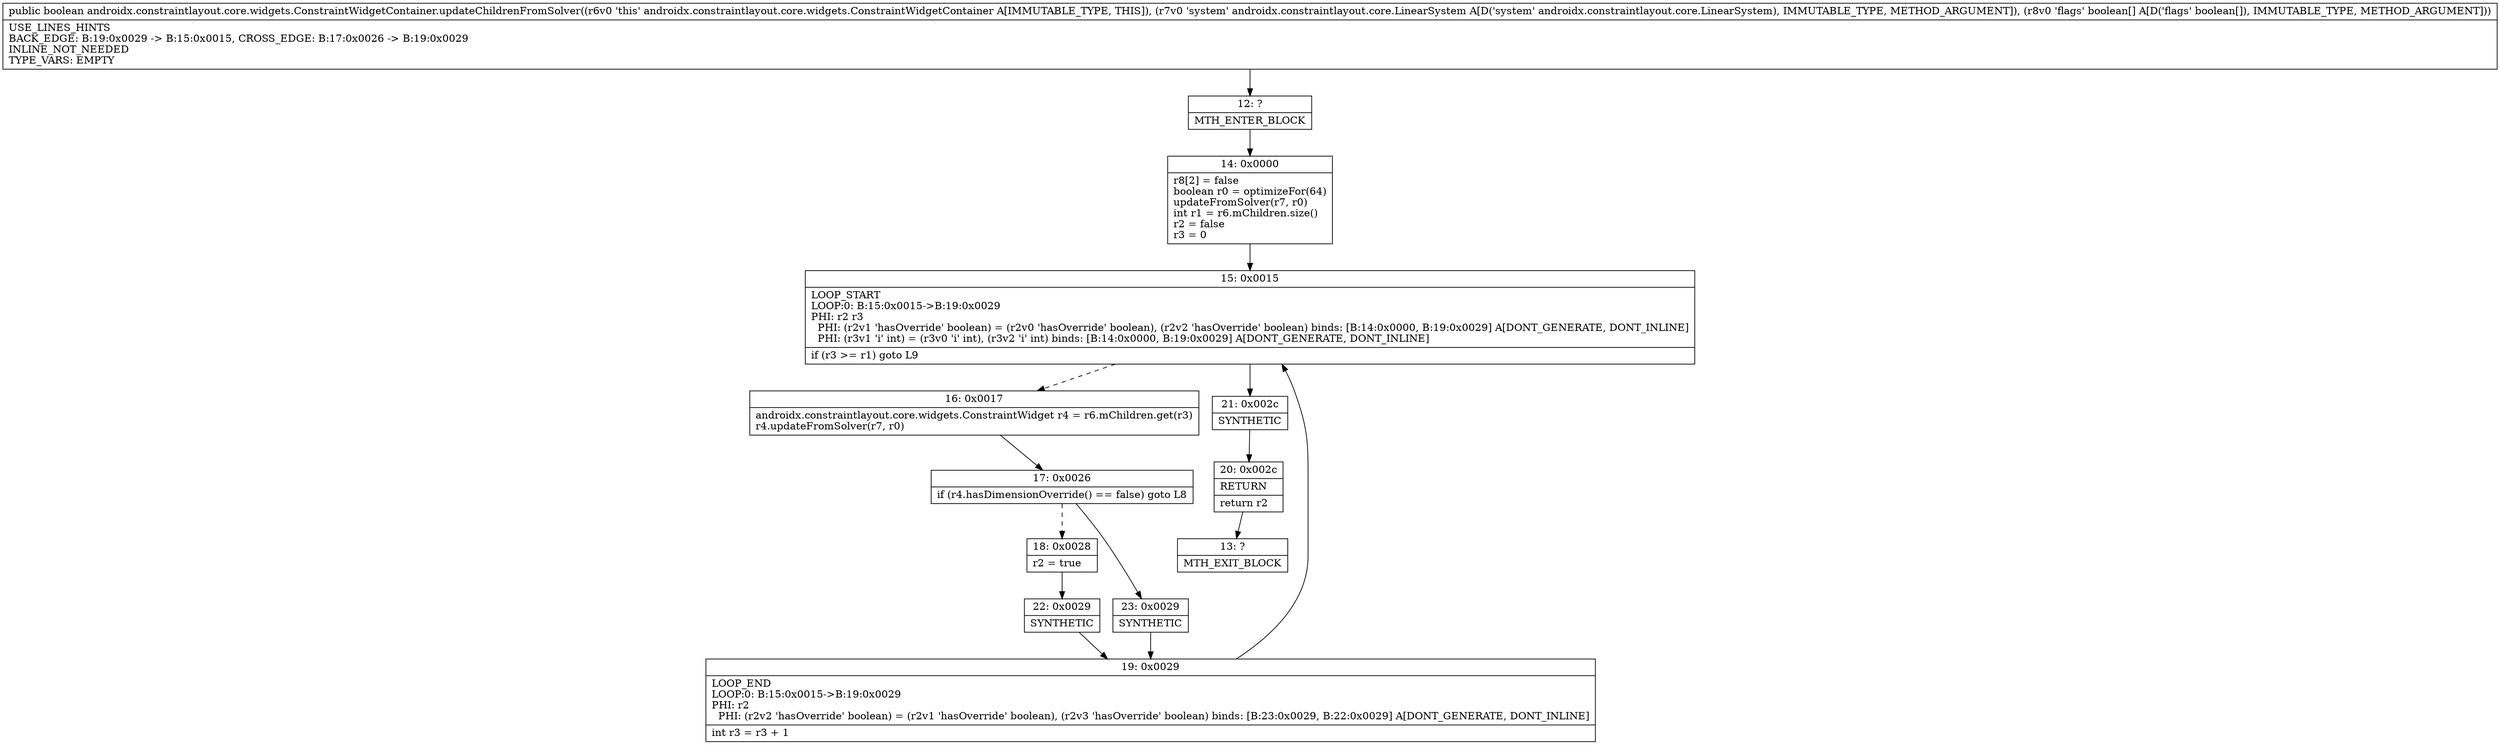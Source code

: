 digraph "CFG forandroidx.constraintlayout.core.widgets.ConstraintWidgetContainer.updateChildrenFromSolver(Landroidx\/constraintlayout\/core\/LinearSystem;[Z)Z" {
Node_12 [shape=record,label="{12\:\ ?|MTH_ENTER_BLOCK\l}"];
Node_14 [shape=record,label="{14\:\ 0x0000|r8[2] = false\lboolean r0 = optimizeFor(64)\lupdateFromSolver(r7, r0)\lint r1 = r6.mChildren.size()\lr2 = false\lr3 = 0\l}"];
Node_15 [shape=record,label="{15\:\ 0x0015|LOOP_START\lLOOP:0: B:15:0x0015\-\>B:19:0x0029\lPHI: r2 r3 \l  PHI: (r2v1 'hasOverride' boolean) = (r2v0 'hasOverride' boolean), (r2v2 'hasOverride' boolean) binds: [B:14:0x0000, B:19:0x0029] A[DONT_GENERATE, DONT_INLINE]\l  PHI: (r3v1 'i' int) = (r3v0 'i' int), (r3v2 'i' int) binds: [B:14:0x0000, B:19:0x0029] A[DONT_GENERATE, DONT_INLINE]\l|if (r3 \>= r1) goto L9\l}"];
Node_16 [shape=record,label="{16\:\ 0x0017|androidx.constraintlayout.core.widgets.ConstraintWidget r4 = r6.mChildren.get(r3)\lr4.updateFromSolver(r7, r0)\l}"];
Node_17 [shape=record,label="{17\:\ 0x0026|if (r4.hasDimensionOverride() == false) goto L8\l}"];
Node_18 [shape=record,label="{18\:\ 0x0028|r2 = true\l}"];
Node_22 [shape=record,label="{22\:\ 0x0029|SYNTHETIC\l}"];
Node_19 [shape=record,label="{19\:\ 0x0029|LOOP_END\lLOOP:0: B:15:0x0015\-\>B:19:0x0029\lPHI: r2 \l  PHI: (r2v2 'hasOverride' boolean) = (r2v1 'hasOverride' boolean), (r2v3 'hasOverride' boolean) binds: [B:23:0x0029, B:22:0x0029] A[DONT_GENERATE, DONT_INLINE]\l|int r3 = r3 + 1\l}"];
Node_23 [shape=record,label="{23\:\ 0x0029|SYNTHETIC\l}"];
Node_21 [shape=record,label="{21\:\ 0x002c|SYNTHETIC\l}"];
Node_20 [shape=record,label="{20\:\ 0x002c|RETURN\l|return r2\l}"];
Node_13 [shape=record,label="{13\:\ ?|MTH_EXIT_BLOCK\l}"];
MethodNode[shape=record,label="{public boolean androidx.constraintlayout.core.widgets.ConstraintWidgetContainer.updateChildrenFromSolver((r6v0 'this' androidx.constraintlayout.core.widgets.ConstraintWidgetContainer A[IMMUTABLE_TYPE, THIS]), (r7v0 'system' androidx.constraintlayout.core.LinearSystem A[D('system' androidx.constraintlayout.core.LinearSystem), IMMUTABLE_TYPE, METHOD_ARGUMENT]), (r8v0 'flags' boolean[] A[D('flags' boolean[]), IMMUTABLE_TYPE, METHOD_ARGUMENT]))  | USE_LINES_HINTS\lBACK_EDGE: B:19:0x0029 \-\> B:15:0x0015, CROSS_EDGE: B:17:0x0026 \-\> B:19:0x0029\lINLINE_NOT_NEEDED\lTYPE_VARS: EMPTY\l}"];
MethodNode -> Node_12;Node_12 -> Node_14;
Node_14 -> Node_15;
Node_15 -> Node_16[style=dashed];
Node_15 -> Node_21;
Node_16 -> Node_17;
Node_17 -> Node_18[style=dashed];
Node_17 -> Node_23;
Node_18 -> Node_22;
Node_22 -> Node_19;
Node_19 -> Node_15;
Node_23 -> Node_19;
Node_21 -> Node_20;
Node_20 -> Node_13;
}


